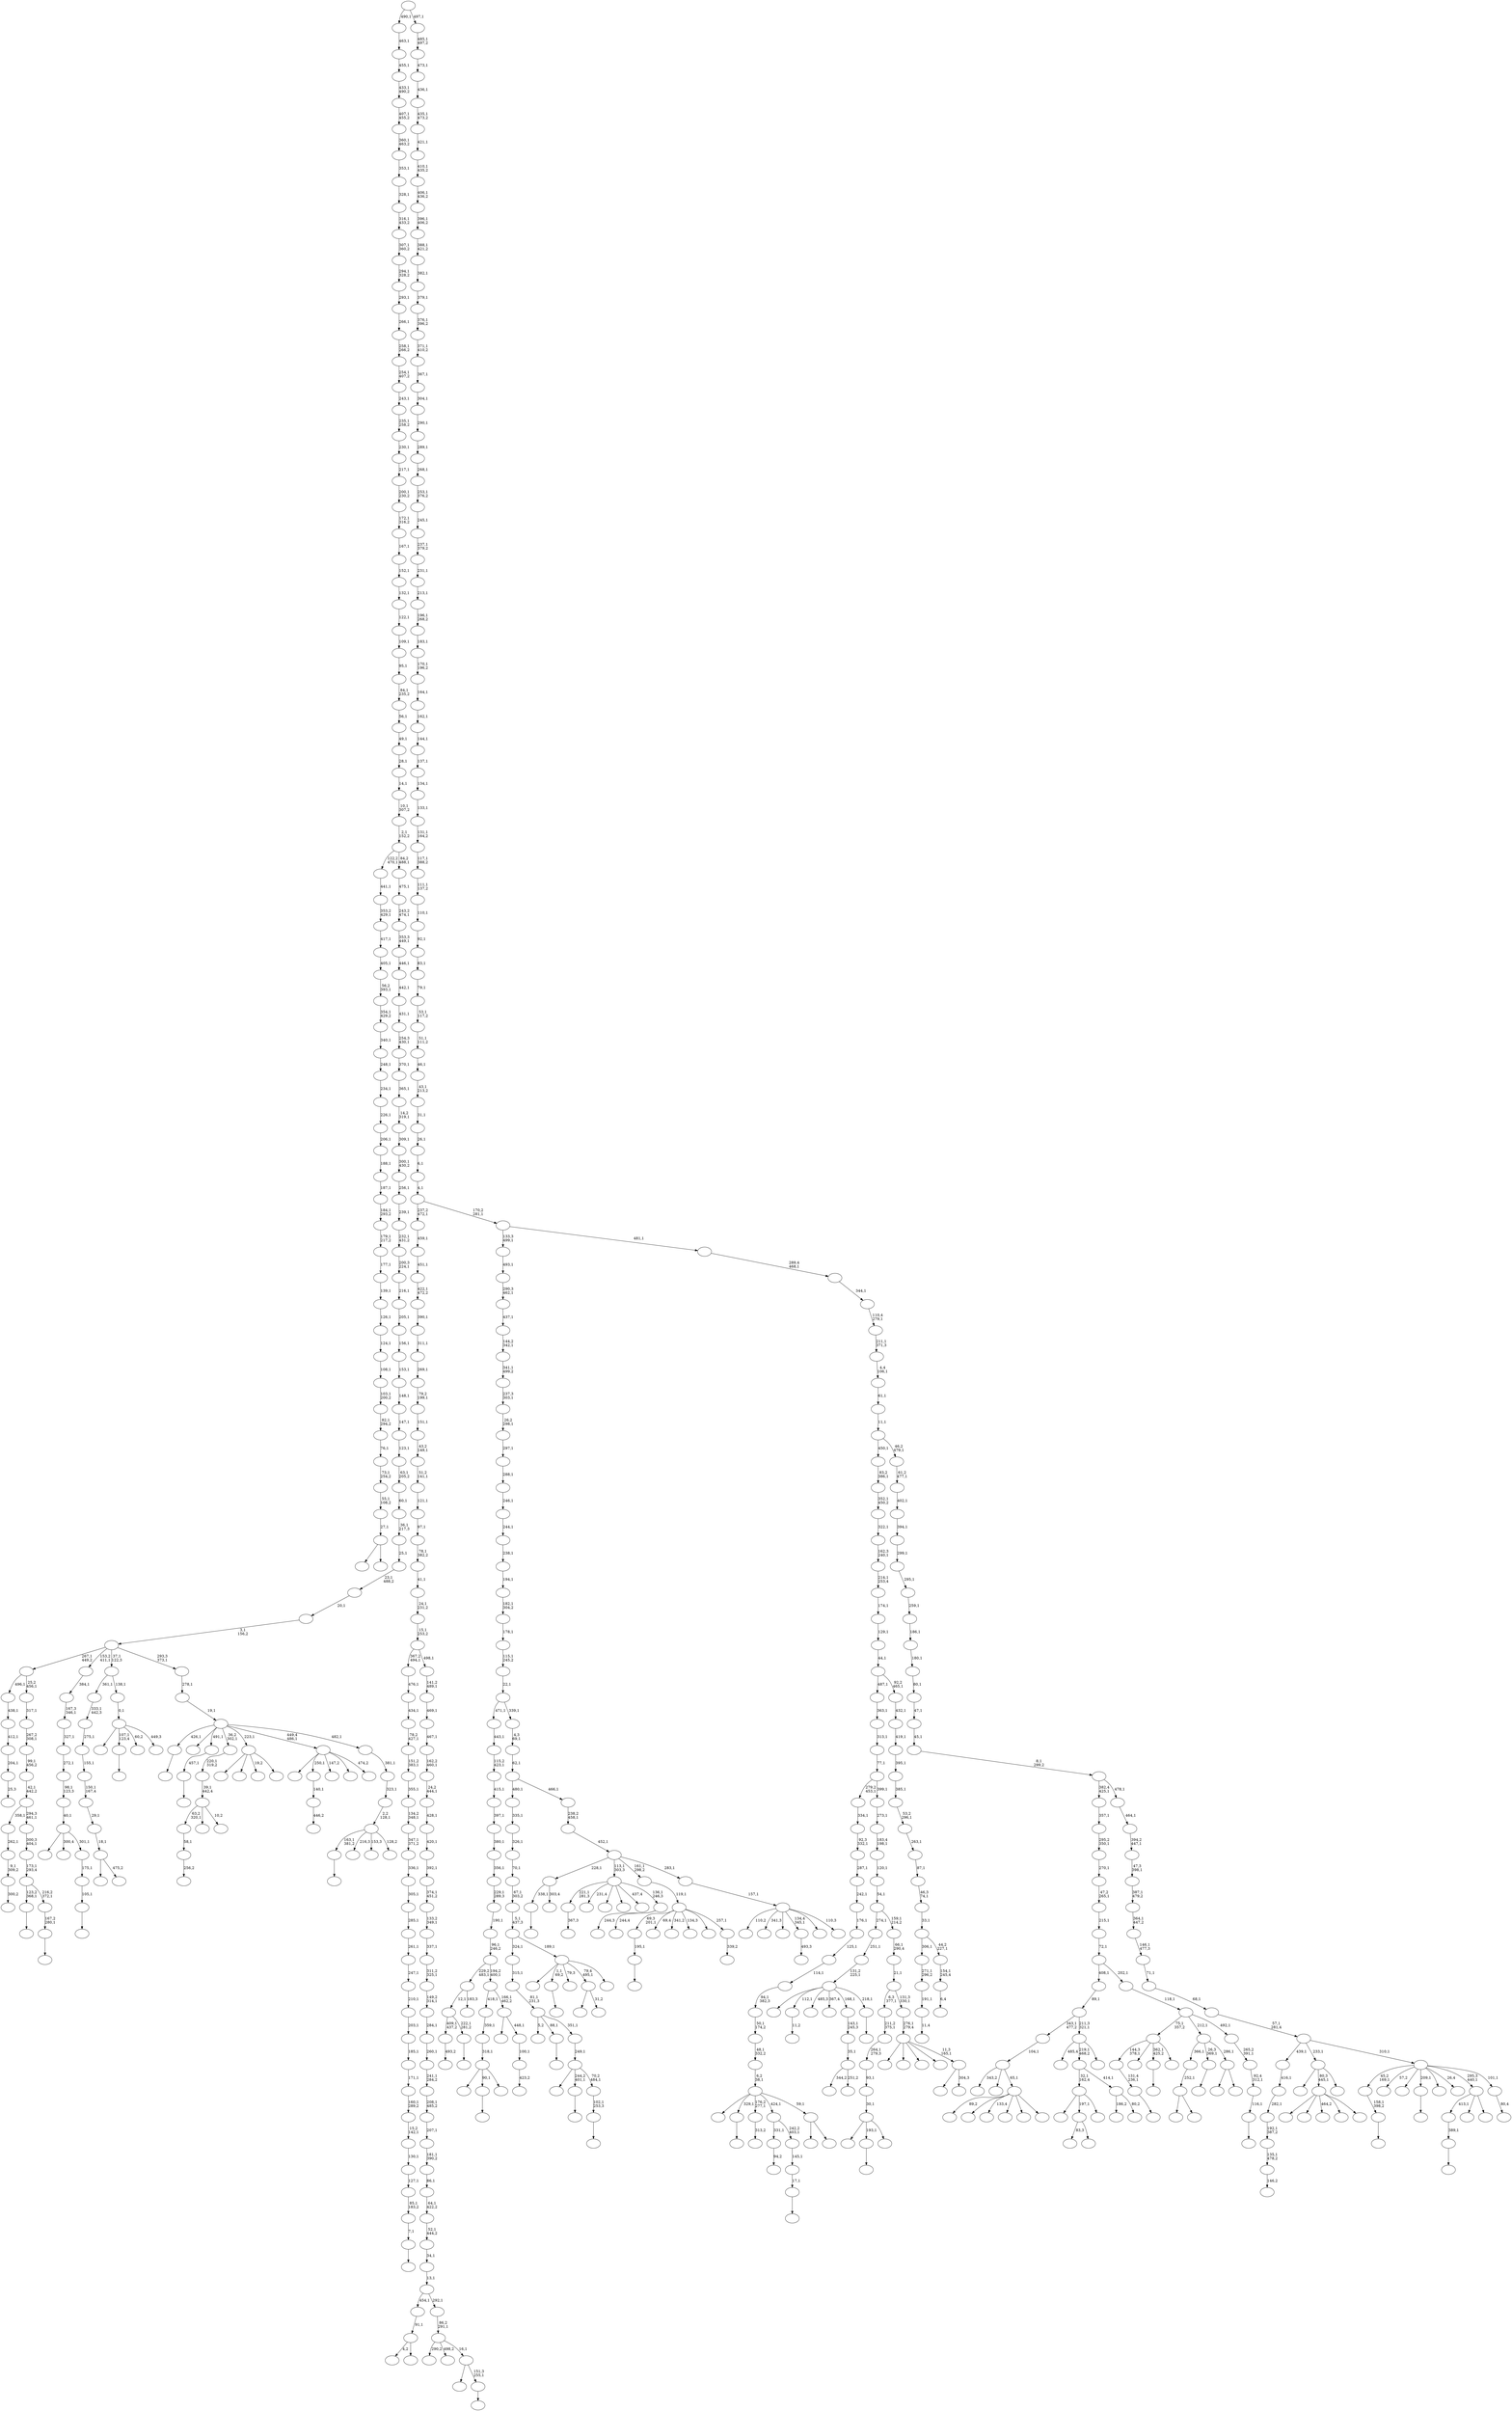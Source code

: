 digraph T {
	650 [label=""]
	649 [label=""]
	648 [label=""]
	647 [label=""]
	646 [label=""]
	645 [label=""]
	644 [label=""]
	643 [label=""]
	642 [label=""]
	641 [label=""]
	640 [label=""]
	639 [label=""]
	638 [label=""]
	637 [label=""]
	636 [label=""]
	635 [label=""]
	634 [label=""]
	633 [label=""]
	632 [label=""]
	631 [label=""]
	630 [label=""]
	629 [label=""]
	628 [label=""]
	627 [label=""]
	626 [label=""]
	625 [label=""]
	624 [label=""]
	623 [label=""]
	622 [label=""]
	621 [label=""]
	620 [label=""]
	619 [label=""]
	618 [label=""]
	617 [label=""]
	616 [label=""]
	615 [label=""]
	614 [label=""]
	613 [label=""]
	612 [label=""]
	611 [label=""]
	610 [label=""]
	609 [label=""]
	608 [label=""]
	607 [label=""]
	606 [label=""]
	605 [label=""]
	604 [label=""]
	603 [label=""]
	602 [label=""]
	601 [label=""]
	600 [label=""]
	599 [label=""]
	598 [label=""]
	597 [label=""]
	596 [label=""]
	595 [label=""]
	594 [label=""]
	593 [label=""]
	592 [label=""]
	591 [label=""]
	590 [label=""]
	589 [label=""]
	588 [label=""]
	587 [label=""]
	586 [label=""]
	585 [label=""]
	584 [label=""]
	583 [label=""]
	582 [label=""]
	581 [label=""]
	580 [label=""]
	579 [label=""]
	578 [label=""]
	577 [label=""]
	576 [label=""]
	575 [label=""]
	574 [label=""]
	573 [label=""]
	572 [label=""]
	571 [label=""]
	570 [label=""]
	569 [label=""]
	568 [label=""]
	567 [label=""]
	566 [label=""]
	565 [label=""]
	564 [label=""]
	563 [label=""]
	562 [label=""]
	561 [label=""]
	560 [label=""]
	559 [label=""]
	558 [label=""]
	557 [label=""]
	556 [label=""]
	555 [label=""]
	554 [label=""]
	553 [label=""]
	552 [label=""]
	551 [label=""]
	550 [label=""]
	549 [label=""]
	548 [label=""]
	547 [label=""]
	546 [label=""]
	545 [label=""]
	544 [label=""]
	543 [label=""]
	542 [label=""]
	541 [label=""]
	540 [label=""]
	539 [label=""]
	538 [label=""]
	537 [label=""]
	536 [label=""]
	535 [label=""]
	534 [label=""]
	533 [label=""]
	532 [label=""]
	531 [label=""]
	530 [label=""]
	529 [label=""]
	528 [label=""]
	527 [label=""]
	526 [label=""]
	525 [label=""]
	524 [label=""]
	523 [label=""]
	522 [label=""]
	521 [label=""]
	520 [label=""]
	519 [label=""]
	518 [label=""]
	517 [label=""]
	516 [label=""]
	515 [label=""]
	514 [label=""]
	513 [label=""]
	512 [label=""]
	511 [label=""]
	510 [label=""]
	509 [label=""]
	508 [label=""]
	507 [label=""]
	506 [label=""]
	505 [label=""]
	504 [label=""]
	503 [label=""]
	502 [label=""]
	501 [label=""]
	500 [label=""]
	499 [label=""]
	498 [label=""]
	497 [label=""]
	496 [label=""]
	495 [label=""]
	494 [label=""]
	493 [label=""]
	492 [label=""]
	491 [label=""]
	490 [label=""]
	489 [label=""]
	488 [label=""]
	487 [label=""]
	486 [label=""]
	485 [label=""]
	484 [label=""]
	483 [label=""]
	482 [label=""]
	481 [label=""]
	480 [label=""]
	479 [label=""]
	478 [label=""]
	477 [label=""]
	476 [label=""]
	475 [label=""]
	474 [label=""]
	473 [label=""]
	472 [label=""]
	471 [label=""]
	470 [label=""]
	469 [label=""]
	468 [label=""]
	467 [label=""]
	466 [label=""]
	465 [label=""]
	464 [label=""]
	463 [label=""]
	462 [label=""]
	461 [label=""]
	460 [label=""]
	459 [label=""]
	458 [label=""]
	457 [label=""]
	456 [label=""]
	455 [label=""]
	454 [label=""]
	453 [label=""]
	452 [label=""]
	451 [label=""]
	450 [label=""]
	449 [label=""]
	448 [label=""]
	447 [label=""]
	446 [label=""]
	445 [label=""]
	444 [label=""]
	443 [label=""]
	442 [label=""]
	441 [label=""]
	440 [label=""]
	439 [label=""]
	438 [label=""]
	437 [label=""]
	436 [label=""]
	435 [label=""]
	434 [label=""]
	433 [label=""]
	432 [label=""]
	431 [label=""]
	430 [label=""]
	429 [label=""]
	428 [label=""]
	427 [label=""]
	426 [label=""]
	425 [label=""]
	424 [label=""]
	423 [label=""]
	422 [label=""]
	421 [label=""]
	420 [label=""]
	419 [label=""]
	418 [label=""]
	417 [label=""]
	416 [label=""]
	415 [label=""]
	414 [label=""]
	413 [label=""]
	412 [label=""]
	411 [label=""]
	410 [label=""]
	409 [label=""]
	408 [label=""]
	407 [label=""]
	406 [label=""]
	405 [label=""]
	404 [label=""]
	403 [label=""]
	402 [label=""]
	401 [label=""]
	400 [label=""]
	399 [label=""]
	398 [label=""]
	397 [label=""]
	396 [label=""]
	395 [label=""]
	394 [label=""]
	393 [label=""]
	392 [label=""]
	391 [label=""]
	390 [label=""]
	389 [label=""]
	388 [label=""]
	387 [label=""]
	386 [label=""]
	385 [label=""]
	384 [label=""]
	383 [label=""]
	382 [label=""]
	381 [label=""]
	380 [label=""]
	379 [label=""]
	378 [label=""]
	377 [label=""]
	376 [label=""]
	375 [label=""]
	374 [label=""]
	373 [label=""]
	372 [label=""]
	371 [label=""]
	370 [label=""]
	369 [label=""]
	368 [label=""]
	367 [label=""]
	366 [label=""]
	365 [label=""]
	364 [label=""]
	363 [label=""]
	362 [label=""]
	361 [label=""]
	360 [label=""]
	359 [label=""]
	358 [label=""]
	357 [label=""]
	356 [label=""]
	355 [label=""]
	354 [label=""]
	353 [label=""]
	352 [label=""]
	351 [label=""]
	350 [label=""]
	349 [label=""]
	348 [label=""]
	347 [label=""]
	346 [label=""]
	345 [label=""]
	344 [label=""]
	343 [label=""]
	342 [label=""]
	341 [label=""]
	340 [label=""]
	339 [label=""]
	338 [label=""]
	337 [label=""]
	336 [label=""]
	335 [label=""]
	334 [label=""]
	333 [label=""]
	332 [label=""]
	331 [label=""]
	330 [label=""]
	329 [label=""]
	328 [label=""]
	327 [label=""]
	326 [label=""]
	325 [label=""]
	324 [label=""]
	323 [label=""]
	322 [label=""]
	321 [label=""]
	320 [label=""]
	319 [label=""]
	318 [label=""]
	317 [label=""]
	316 [label=""]
	315 [label=""]
	314 [label=""]
	313 [label=""]
	312 [label=""]
	311 [label=""]
	310 [label=""]
	309 [label=""]
	308 [label=""]
	307 [label=""]
	306 [label=""]
	305 [label=""]
	304 [label=""]
	303 [label=""]
	302 [label=""]
	301 [label=""]
	300 [label=""]
	299 [label=""]
	298 [label=""]
	297 [label=""]
	296 [label=""]
	295 [label=""]
	294 [label=""]
	293 [label=""]
	292 [label=""]
	291 [label=""]
	290 [label=""]
	289 [label=""]
	288 [label=""]
	287 [label=""]
	286 [label=""]
	285 [label=""]
	284 [label=""]
	283 [label=""]
	282 [label=""]
	281 [label=""]
	280 [label=""]
	279 [label=""]
	278 [label=""]
	277 [label=""]
	276 [label=""]
	275 [label=""]
	274 [label=""]
	273 [label=""]
	272 [label=""]
	271 [label=""]
	270 [label=""]
	269 [label=""]
	268 [label=""]
	267 [label=""]
	266 [label=""]
	265 [label=""]
	264 [label=""]
	263 [label=""]
	262 [label=""]
	261 [label=""]
	260 [label=""]
	259 [label=""]
	258 [label=""]
	257 [label=""]
	256 [label=""]
	255 [label=""]
	254 [label=""]
	253 [label=""]
	252 [label=""]
	251 [label=""]
	250 [label=""]
	249 [label=""]
	248 [label=""]
	247 [label=""]
	246 [label=""]
	245 [label=""]
	244 [label=""]
	243 [label=""]
	242 [label=""]
	241 [label=""]
	240 [label=""]
	239 [label=""]
	238 [label=""]
	237 [label=""]
	236 [label=""]
	235 [label=""]
	234 [label=""]
	233 [label=""]
	232 [label=""]
	231 [label=""]
	230 [label=""]
	229 [label=""]
	228 [label=""]
	227 [label=""]
	226 [label=""]
	225 [label=""]
	224 [label=""]
	223 [label=""]
	222 [label=""]
	221 [label=""]
	220 [label=""]
	219 [label=""]
	218 [label=""]
	217 [label=""]
	216 [label=""]
	215 [label=""]
	214 [label=""]
	213 [label=""]
	212 [label=""]
	211 [label=""]
	210 [label=""]
	209 [label=""]
	208 [label=""]
	207 [label=""]
	206 [label=""]
	205 [label=""]
	204 [label=""]
	203 [label=""]
	202 [label=""]
	201 [label=""]
	200 [label=""]
	199 [label=""]
	198 [label=""]
	197 [label=""]
	196 [label=""]
	195 [label=""]
	194 [label=""]
	193 [label=""]
	192 [label=""]
	191 [label=""]
	190 [label=""]
	189 [label=""]
	188 [label=""]
	187 [label=""]
	186 [label=""]
	185 [label=""]
	184 [label=""]
	183 [label=""]
	182 [label=""]
	181 [label=""]
	180 [label=""]
	179 [label=""]
	178 [label=""]
	177 [label=""]
	176 [label=""]
	175 [label=""]
	174 [label=""]
	173 [label=""]
	172 [label=""]
	171 [label=""]
	170 [label=""]
	169 [label=""]
	168 [label=""]
	167 [label=""]
	166 [label=""]
	165 [label=""]
	164 [label=""]
	163 [label=""]
	162 [label=""]
	161 [label=""]
	160 [label=""]
	159 [label=""]
	158 [label=""]
	157 [label=""]
	156 [label=""]
	155 [label=""]
	154 [label=""]
	153 [label=""]
	152 [label=""]
	151 [label=""]
	150 [label=""]
	149 [label=""]
	148 [label=""]
	147 [label=""]
	146 [label=""]
	145 [label=""]
	144 [label=""]
	143 [label=""]
	142 [label=""]
	141 [label=""]
	140 [label=""]
	139 [label=""]
	138 [label=""]
	137 [label=""]
	136 [label=""]
	135 [label=""]
	134 [label=""]
	133 [label=""]
	132 [label=""]
	131 [label=""]
	130 [label=""]
	129 [label=""]
	128 [label=""]
	127 [label=""]
	126 [label=""]
	125 [label=""]
	124 [label=""]
	123 [label=""]
	122 [label=""]
	121 [label=""]
	120 [label=""]
	119 [label=""]
	118 [label=""]
	117 [label=""]
	116 [label=""]
	115 [label=""]
	114 [label=""]
	113 [label=""]
	112 [label=""]
	111 [label=""]
	110 [label=""]
	109 [label=""]
	108 [label=""]
	107 [label=""]
	106 [label=""]
	105 [label=""]
	104 [label=""]
	103 [label=""]
	102 [label=""]
	101 [label=""]
	100 [label=""]
	99 [label=""]
	98 [label=""]
	97 [label=""]
	96 [label=""]
	95 [label=""]
	94 [label=""]
	93 [label=""]
	92 [label=""]
	91 [label=""]
	90 [label=""]
	89 [label=""]
	88 [label=""]
	87 [label=""]
	86 [label=""]
	85 [label=""]
	84 [label=""]
	83 [label=""]
	82 [label=""]
	81 [label=""]
	80 [label=""]
	79 [label=""]
	78 [label=""]
	77 [label=""]
	76 [label=""]
	75 [label=""]
	74 [label=""]
	73 [label=""]
	72 [label=""]
	71 [label=""]
	70 [label=""]
	69 [label=""]
	68 [label=""]
	67 [label=""]
	66 [label=""]
	65 [label=""]
	64 [label=""]
	63 [label=""]
	62 [label=""]
	61 [label=""]
	60 [label=""]
	59 [label=""]
	58 [label=""]
	57 [label=""]
	56 [label=""]
	55 [label=""]
	54 [label=""]
	53 [label=""]
	52 [label=""]
	51 [label=""]
	50 [label=""]
	49 [label=""]
	48 [label=""]
	47 [label=""]
	46 [label=""]
	45 [label=""]
	44 [label=""]
	43 [label=""]
	42 [label=""]
	41 [label=""]
	40 [label=""]
	39 [label=""]
	38 [label=""]
	37 [label=""]
	36 [label=""]
	35 [label=""]
	34 [label=""]
	33 [label=""]
	32 [label=""]
	31 [label=""]
	30 [label=""]
	29 [label=""]
	28 [label=""]
	27 [label=""]
	26 [label=""]
	25 [label=""]
	24 [label=""]
	23 [label=""]
	22 [label=""]
	21 [label=""]
	20 [label=""]
	19 [label=""]
	18 [label=""]
	17 [label=""]
	16 [label=""]
	15 [label=""]
	14 [label=""]
	13 [label=""]
	12 [label=""]
	11 [label=""]
	10 [label=""]
	9 [label=""]
	8 [label=""]
	7 [label=""]
	6 [label=""]
	5 [label=""]
	4 [label=""]
	3 [label=""]
	2 [label=""]
	1 [label=""]
	0 [label=""]
	646 -> 647 [label="493,2"]
	644 -> 645 [label=""]
	643 -> 644 [label="389,1"]
	641 -> 642 [label=""]
	637 -> 638 [label="367,3"]
	630 -> 631 [label=""]
	629 -> 646 [label="409,1\n437,2"]
	629 -> 630 [label="222,1\n281,2"]
	626 -> 627 [label=""]
	619 -> 620 [label="11,4"]
	618 -> 619 [label="191,1"]
	617 -> 618 [label="271,1\n296,2"]
	614 -> 615 [label=""]
	608 -> 621 [label="4,2"]
	608 -> 609 [label=""]
	607 -> 608 [label="91,1"]
	599 -> 600 [label="94,2"]
	595 -> 596 [label="256,2"]
	594 -> 595 [label="58,1"]
	592 -> 593 [label="25,3"]
	591 -> 592 [label="204,1"]
	590 -> 591 [label="412,1"]
	589 -> 590 [label="438,1"]
	587 -> 588 [label=""]
	585 -> 605 [label=""]
	585 -> 587 [label="193,1"]
	585 -> 586 [label=""]
	584 -> 585 [label="30,1"]
	583 -> 584 [label="93,1"]
	582 -> 583 [label="264,1\n279,3"]
	581 -> 582 [label="211,2\n375,1"]
	575 -> 576 [label="300,2"]
	574 -> 575 [label="9,1\n309,2"]
	573 -> 574 [label="262,1"]
	571 -> 572 [label=""]
	568 -> 569 [label=""]
	567 -> 568 [label="7,1"]
	566 -> 567 [label="85,1\n183,2"]
	565 -> 566 [label="127,1"]
	564 -> 565 [label="130,1"]
	563 -> 564 [label="15,2\n142,1"]
	562 -> 563 [label="160,1\n289,2"]
	561 -> 562 [label="171,1"]
	560 -> 561 [label="185,1"]
	559 -> 560 [label="203,1"]
	558 -> 559 [label="210,1"]
	557 -> 558 [label="247,1"]
	556 -> 557 [label="261,1"]
	555 -> 556 [label="285,1"]
	554 -> 555 [label="305,1"]
	553 -> 554 [label="336,1"]
	552 -> 553 [label="347,1\n371,2"]
	551 -> 552 [label="134,2\n348,1"]
	550 -> 551 [label="355,1"]
	549 -> 550 [label="151,2\n383,1"]
	548 -> 549 [label="78,2\n427,1"]
	547 -> 548 [label="434,1"]
	546 -> 547 [label="476,1"]
	544 -> 632 [label=""]
	544 -> 545 [label="31,2"]
	541 -> 542 [label=""]
	539 -> 603 [label=""]
	539 -> 540 [label=""]
	538 -> 539 [label="252,1"]
	534 -> 535 [label=""]
	533 -> 534 [label="158,1\n398,2"]
	531 -> 606 [label=""]
	531 -> 532 [label=""]
	530 -> 531 [label="27,1"]
	529 -> 530 [label="55,1\n108,2"]
	528 -> 529 [label="73,1\n254,2"]
	527 -> 528 [label="76,1"]
	526 -> 527 [label="82,1\n294,2"]
	525 -> 526 [label="103,1\n200,2"]
	524 -> 525 [label="108,1"]
	523 -> 524 [label="124,1"]
	522 -> 523 [label="126,1"]
	521 -> 522 [label="139,1"]
	520 -> 521 [label="177,1"]
	519 -> 520 [label="179,1\n217,2"]
	518 -> 519 [label="184,1\n293,2"]
	517 -> 518 [label="187,1"]
	516 -> 517 [label="188,1"]
	515 -> 516 [label="206,1"]
	514 -> 515 [label="226,1"]
	513 -> 514 [label="234,1"]
	512 -> 513 [label="248,1"]
	511 -> 512 [label="340,1"]
	510 -> 511 [label="354,1\n429,2"]
	509 -> 510 [label="56,2\n393,1"]
	508 -> 509 [label="405,1"]
	507 -> 508 [label="417,1"]
	506 -> 507 [label="353,2\n429,1"]
	505 -> 506 [label="441,1"]
	503 -> 504 [label=""]
	500 -> 501 [label=""]
	499 -> 500 [label="167,2\n280,1"]
	498 -> 541 [label="123,2\n368,1"]
	498 -> 499 [label="216,2\n372,1"]
	497 -> 498 [label="173,1\n293,4"]
	496 -> 497 [label="300,3\n404,1"]
	495 -> 573 [label="358,1"]
	495 -> 496 [label="294,3\n461,1"]
	494 -> 495 [label="42,1\n442,2"]
	493 -> 494 [label="99,1\n456,2"]
	492 -> 493 [label="267,2\n308,1"]
	491 -> 492 [label="317,1"]
	490 -> 589 [label="496,1"]
	490 -> 491 [label="25,2\n456,1"]
	488 -> 489 [label=""]
	486 -> 626 [label="338,1"]
	486 -> 487 [label="303,4"]
	483 -> 484 [label=""]
	482 -> 483 [label="102,1\n253,3"]
	481 -> 536 [label=""]
	481 -> 488 [label="244,2\n401,1"]
	481 -> 482 [label="70,2\n484,1"]
	480 -> 481 [label="249,1"]
	479 -> 640 [label="5,2"]
	479 -> 571 [label="88,1"]
	479 -> 480 [label="351,1"]
	478 -> 479 [label="81,1\n231,3"]
	477 -> 478 [label="315,1"]
	475 -> 476 [label=""]
	471 -> 472 [label="11,2"]
	469 -> 470 [label="493,3"]
	460 -> 461 [label=""]
	459 -> 460 [label="195,1"]
	457 -> 458 [label=""]
	454 -> 455 [label=""]
	453 -> 454 [label="457,1"]
	450 -> 451 [label=""]
	449 -> 450 [label="131,4\n236,1"]
	447 -> 448 [label="146,2"]
	446 -> 447 [label="135,1\n478,2"]
	445 -> 446 [label="192,1\n387,2"]
	444 -> 445 [label="282,1"]
	443 -> 444 [label="416,1"]
	441 -> 442 [label=""]
	439 -> 594 [label="63,2\n320,1"]
	439 -> 485 [label=""]
	439 -> 440 [label="10,2"]
	438 -> 439 [label="39,1\n442,4"]
	437 -> 438 [label="220,1\n319,2"]
	435 -> 436 [label="313,2"]
	428 -> 623 [label="83,3"]
	428 -> 429 [label=""]
	426 -> 427 [label=""]
	422 -> 423 [label="446,2"]
	421 -> 422 [label="140,1"]
	419 -> 420 [label=""]
	418 -> 419 [label="17,1"]
	417 -> 418 [label="145,1"]
	416 -> 599 [label="331,1"]
	416 -> 417 [label="242,2\n403,1"]
	414 -> 415 [label=""]
	411 -> 636 [label=""]
	411 -> 634 [label=""]
	411 -> 633 [label="464,2"]
	411 -> 577 [label=""]
	411 -> 412 [label=""]
	409 -> 410 [label=""]
	407 -> 408 [label=""]
	406 -> 434 [label=""]
	406 -> 407 [label="151,3\n255,1"]
	405 -> 466 [label="290,2"]
	405 -> 413 [label="498,2"]
	405 -> 406 [label="16,1"]
	404 -> 405 [label="86,2\n291,1"]
	403 -> 607 [label="454,1"]
	403 -> 404 [label="292,1"]
	402 -> 403 [label="13,1"]
	401 -> 402 [label="34,1"]
	400 -> 401 [label="52,1\n444,2"]
	399 -> 400 [label="64,1\n422,2"]
	398 -> 399 [label="86,1"]
	397 -> 398 [label="181,1\n390,2"]
	396 -> 397 [label="207,1"]
	395 -> 396 [label="208,1\n485,2"]
	394 -> 395 [label="241,1\n284,2"]
	393 -> 394 [label="260,1"]
	392 -> 393 [label="284,1"]
	391 -> 392 [label="149,2\n314,1"]
	390 -> 391 [label="311,2\n325,1"]
	389 -> 390 [label="337,1"]
	388 -> 389 [label="133,2\n349,1"]
	387 -> 388 [label="374,1\n451,2"]
	386 -> 387 [label="392,1"]
	385 -> 386 [label="420,1"]
	384 -> 385 [label="428,1"]
	383 -> 384 [label="24,2\n444,1"]
	382 -> 383 [label="162,2\n460,1"]
	381 -> 382 [label="467,1"]
	380 -> 381 [label="469,1"]
	379 -> 380 [label="141,2\n489,1"]
	378 -> 546 [label="367,2\n494,1"]
	378 -> 379 [label="498,1"]
	377 -> 378 [label="15,1\n253,2"]
	376 -> 377 [label="24,1\n231,2"]
	375 -> 376 [label="41,1"]
	374 -> 375 [label="78,1\n382,2"]
	373 -> 374 [label="97,1"]
	372 -> 373 [label="121,1"]
	371 -> 372 [label="51,2\n141,1"]
	370 -> 371 [label="43,2\n149,1"]
	369 -> 370 [label="151,1"]
	368 -> 369 [label="79,2\n199,1"]
	367 -> 368 [label="269,1"]
	366 -> 367 [label="311,1"]
	365 -> 366 [label="390,1"]
	364 -> 365 [label="422,1\n472,2"]
	363 -> 364 [label="451,1"]
	362 -> 363 [label="459,1"]
	355 -> 432 [label=""]
	355 -> 356 [label="475,2"]
	354 -> 355 [label="18,1"]
	353 -> 354 [label="29,1"]
	352 -> 353 [label="150,1\n167,4"]
	351 -> 352 [label="155,1"]
	350 -> 351 [label="275,1"]
	349 -> 350 [label="333,1\n442,3"]
	346 -> 613 [label="89,2"]
	346 -> 610 [label=""]
	346 -> 467 [label="133,4"]
	346 -> 431 [label=""]
	346 -> 357 [label=""]
	346 -> 347 [label=""]
	345 -> 612 [label="343,2"]
	345 -> 359 [label=""]
	345 -> 346 [label="65,1"]
	344 -> 345 [label="104,1"]
	338 -> 449 [label="144,3\n378,1"]
	338 -> 430 [label=""]
	338 -> 409 [label="362,1\n425,2"]
	338 -> 339 [label=""]
	334 -> 629 [label="12,1"]
	334 -> 335 [label="183,3"]
	332 -> 616 [label=""]
	332 -> 580 [label=""]
	332 -> 360 [label="19,2"]
	332 -> 333 [label=""]
	330 -> 331 [label=""]
	329 -> 330 [label="105,1"]
	328 -> 329 [label="175,1"]
	327 -> 602 [label=""]
	327 -> 358 [label="300,4"]
	327 -> 328 [label="301,1"]
	326 -> 327 [label="40,1"]
	325 -> 326 [label="98,1\n123,3"]
	324 -> 325 [label="272,1"]
	323 -> 324 [label="327,1"]
	322 -> 323 [label="167,3\n346,1"]
	321 -> 322 [label="384,1"]
	317 -> 649 [label=""]
	317 -> 414 [label="90,1"]
	317 -> 318 [label=""]
	316 -> 317 [label="318,1"]
	315 -> 316 [label="359,1"]
	313 -> 625 [label=""]
	313 -> 314 [label=""]
	312 -> 538 [label="366,1"]
	312 -> 503 [label="26,3\n369,1"]
	312 -> 313 [label="286,1"]
	310 -> 320 [label=""]
	310 -> 311 [label=""]
	309 -> 597 [label=""]
	309 -> 441 [label="329,1"]
	309 -> 435 [label="176,2\n277,1"]
	309 -> 416 [label="424,1"]
	309 -> 310 [label="59,1"]
	308 -> 309 [label="6,2\n38,1"]
	307 -> 308 [label="48,1\n332,2"]
	306 -> 307 [label="50,1\n174,2"]
	305 -> 306 [label="94,1\n382,3"]
	304 -> 305 [label="114,1"]
	303 -> 304 [label="125,1"]
	302 -> 303 [label="176,1"]
	301 -> 302 [label="242,1"]
	300 -> 301 [label="287,1"]
	299 -> 300 [label="92,3\n332,1"]
	298 -> 299 [label="334,1"]
	296 -> 474 [label=""]
	296 -> 428 [label="197,1"]
	296 -> 297 [label=""]
	294 -> 643 [label="413,1"]
	294 -> 570 [label=""]
	294 -> 295 [label=""]
	290 -> 648 [label="344,2"]
	290 -> 291 [label="251,2"]
	289 -> 290 [label="35,1"]
	288 -> 289 [label="143,1\n245,3"]
	286 -> 639 [label="186,2"]
	286 -> 287 [label="80,2"]
	285 -> 296 [label="32,1\n162,4"]
	285 -> 286 [label="414,1"]
	283 -> 598 [label=""]
	283 -> 421 [label="250,1"]
	283 -> 343 [label="147,2"]
	283 -> 292 [label=""]
	283 -> 284 [label="474,2"]
	281 -> 650 [label="485,4"]
	281 -> 285 [label="219,1\n468,2"]
	281 -> 282 [label=""]
	280 -> 344 [label="343,1\n477,2"]
	280 -> 281 [label="211,3\n321,1"]
	279 -> 280 [label="89,1"]
	277 -> 278 [label=""]
	276 -> 277 [label="116,1"]
	275 -> 276 [label="92,4\n312,1"]
	274 -> 275 [label="265,2\n391,1"]
	273 -> 338 [label="75,1\n357,2"]
	273 -> 312 [label="212,1"]
	273 -> 274 [label="492,1"]
	272 -> 273 [label="118,1"]
	271 -> 279 [label="408,1"]
	271 -> 272 [label="202,1"]
	270 -> 271 [label="72,1"]
	269 -> 270 [label="215,1"]
	268 -> 269 [label="47,2\n265,1"]
	267 -> 268 [label="270,1"]
	266 -> 267 [label="295,2\n350,1"]
	265 -> 266 [label="357,1"]
	263 -> 628 [label=""]
	263 -> 475 [label="107,1\n123,4"]
	263 -> 463 [label="60,2"]
	263 -> 264 [label="449,3"]
	262 -> 263 [label="0,1"]
	261 -> 349 [label="361,1"]
	261 -> 262 [label="138,1"]
	259 -> 624 [label=""]
	259 -> 614 [label="1,1\n69,2"]
	259 -> 579 [label="79,3"]
	259 -> 544 [label="79,4\n495,1"]
	259 -> 260 [label=""]
	258 -> 477 [label="324,1"]
	258 -> 259 [label="189,1"]
	257 -> 258 [label="5,1\n437,3"]
	256 -> 257 [label="67,1\n303,2"]
	255 -> 256 [label="70,1"]
	254 -> 255 [label="326,1"]
	253 -> 254 [label="335,1"]
	250 -> 251 [label=""]
	249 -> 537 [label=""]
	249 -> 471 [label="112,1"]
	249 -> 341 [label="485,3"]
	249 -> 340 [label="367,4"]
	249 -> 288 [label="168,1"]
	249 -> 250 [label="218,1"]
	248 -> 249 [label="131,2\n225,1"]
	247 -> 248 [label="251,1"]
	245 -> 622 [label=""]
	245 -> 246 [label="304,3"]
	244 -> 604 [label=""]
	244 -> 473 [label=""]
	244 -> 433 [label=""]
	244 -> 252 [label=""]
	244 -> 245 [label="11,3\n165,1"]
	243 -> 244 [label="276,1\n279,4"]
	242 -> 581 [label="6,3\n377,1"]
	242 -> 243 [label="131,3\n330,1"]
	241 -> 242 [label="21,1"]
	240 -> 241 [label="66,1\n290,4"]
	239 -> 247 [label="274,1"]
	239 -> 240 [label="159,1\n214,2"]
	238 -> 239 [label="54,1"]
	237 -> 238 [label="120,1"]
	236 -> 237 [label="183,4\n198,1"]
	235 -> 236 [label="273,1"]
	234 -> 298 [label="279,2\n453,1"]
	234 -> 235 [label="399,1"]
	233 -> 234 [label="77,1"]
	232 -> 233 [label="313,1"]
	231 -> 232 [label="363,1"]
	229 -> 230 [label="6,4"]
	228 -> 229 [label="154,1\n245,4"]
	227 -> 617 [label="306,1"]
	227 -> 228 [label="44,2\n227,1"]
	226 -> 227 [label="33,1"]
	225 -> 226 [label="46,3\n74,1"]
	224 -> 225 [label="87,1"]
	223 -> 224 [label="263,1"]
	222 -> 223 [label="53,2\n296,1"]
	221 -> 222 [label="385,1"]
	220 -> 221 [label="395,1"]
	219 -> 220 [label="419,1"]
	218 -> 219 [label="432,1"]
	217 -> 231 [label="487,1"]
	217 -> 218 [label="92,2\n465,1"]
	216 -> 217 [label="44,1"]
	215 -> 216 [label="129,1"]
	214 -> 215 [label="174,1"]
	213 -> 214 [label="214,1\n253,4"]
	212 -> 213 [label="162,3\n240,1"]
	211 -> 212 [label="322,1"]
	210 -> 211 [label="352,1\n450,2"]
	209 -> 210 [label="83,2\n386,1"]
	207 -> 464 [label=""]
	207 -> 411 [label="80,3\n445,1"]
	207 -> 208 [label=""]
	205 -> 336 [label="244,3"]
	205 -> 206 [label="244,4"]
	204 -> 637 [label="221,1\n281,3"]
	204 -> 611 [label="231,4"]
	204 -> 543 [label=""]
	204 -> 456 [label=""]
	204 -> 342 [label="437,4"]
	204 -> 205 [label="136,1\n246,3"]
	201 -> 202 [label="423,2"]
	200 -> 201 [label="100,1"]
	199 -> 635 [label=""]
	199 -> 200 [label="448,1"]
	198 -> 315 [label="418,1"]
	198 -> 199 [label="166,1\n462,2"]
	197 -> 334 [label="229,2\n483,1"]
	197 -> 198 [label="194,2\n400,1"]
	196 -> 197 [label="96,1\n246,2"]
	195 -> 196 [label="190,1"]
	194 -> 195 [label="229,1\n289,3"]
	193 -> 194 [label="356,1"]
	192 -> 193 [label="380,1"]
	191 -> 192 [label="397,1"]
	190 -> 191 [label="415,1"]
	189 -> 190 [label="115,2\n423,1"]
	188 -> 189 [label="443,1"]
	186 -> 187 [label="339,2"]
	185 -> 459 [label="69,3\n201,1"]
	185 -> 424 [label="69,4"]
	185 -> 319 [label="341,2"]
	185 -> 293 [label="134,3"]
	185 -> 203 [label=""]
	185 -> 186 [label="257,1"]
	184 -> 185 [label="119,1"]
	182 -> 426 [label="163,1\n381,2"]
	182 -> 425 [label="216,3"]
	182 -> 348 [label="153,3"]
	182 -> 183 [label="128,2"]
	181 -> 182 [label="2,2\n128,1"]
	180 -> 181 [label="323,1"]
	179 -> 180 [label="381,1"]
	178 -> 641 [label="426,1"]
	178 -> 468 [label=""]
	178 -> 453 [label="491,1"]
	178 -> 437 [label="36,2\n302,1"]
	178 -> 332 [label="223,1"]
	178 -> 283 [label="449,4\n486,1"]
	178 -> 179 [label="482,1"]
	177 -> 178 [label="19,1"]
	176 -> 177 [label="278,1"]
	175 -> 490 [label="267,1\n449,2"]
	175 -> 321 [label="153,2\n411,1"]
	175 -> 261 [label="37,1\n122,3"]
	175 -> 176 [label="293,3\n373,1"]
	174 -> 175 [label="3,1\n156,2"]
	173 -> 174 [label="20,1"]
	172 -> 173 [label="23,1\n488,2"]
	171 -> 172 [label="25,1"]
	170 -> 171 [label="36,1\n217,3"]
	169 -> 170 [label="60,1"]
	168 -> 169 [label="63,1\n205,2"]
	167 -> 168 [label="123,1"]
	166 -> 167 [label="147,1"]
	165 -> 166 [label="148,1"]
	164 -> 165 [label="153,1"]
	163 -> 164 [label="156,1"]
	162 -> 163 [label="205,1"]
	161 -> 162 [label="216,1"]
	160 -> 161 [label="200,3\n224,1"]
	159 -> 160 [label="232,1\n431,2"]
	158 -> 159 [label="239,1"]
	157 -> 158 [label="256,1"]
	156 -> 157 [label="300,1\n430,2"]
	155 -> 156 [label="309,1"]
	154 -> 155 [label="14,2\n319,1"]
	153 -> 154 [label="365,1"]
	152 -> 153 [label="370,1"]
	151 -> 152 [label="254,3\n430,1"]
	150 -> 151 [label="431,1"]
	149 -> 150 [label="442,1"]
	148 -> 149 [label="446,1"]
	147 -> 148 [label="353,3\n449,1"]
	146 -> 147 [label="243,2\n474,1"]
	145 -> 146 [label="475,1"]
	144 -> 505 [label="122,2\n470,1"]
	144 -> 145 [label="84,2\n488,1"]
	143 -> 144 [label="2,1\n152,2"]
	142 -> 143 [label="10,1\n307,2"]
	141 -> 142 [label="14,1"]
	140 -> 141 [label="28,1"]
	139 -> 140 [label="49,1"]
	138 -> 139 [label="56,1"]
	137 -> 138 [label="84,1\n235,2"]
	136 -> 137 [label="95,1"]
	135 -> 136 [label="109,1"]
	134 -> 135 [label="122,1"]
	133 -> 134 [label="132,1"]
	132 -> 133 [label="152,1"]
	131 -> 132 [label="167,1"]
	130 -> 131 [label="172,1\n316,2"]
	129 -> 130 [label="200,1\n230,2"]
	128 -> 129 [label="217,1"]
	127 -> 128 [label="230,1"]
	126 -> 127 [label="235,1\n258,2"]
	125 -> 126 [label="243,1"]
	124 -> 125 [label="254,1\n407,2"]
	123 -> 124 [label="258,1\n266,2"]
	122 -> 123 [label="266,1"]
	121 -> 122 [label="293,1"]
	120 -> 121 [label="294,1\n328,2"]
	119 -> 120 [label="307,1\n360,2"]
	118 -> 119 [label="316,1\n433,2"]
	117 -> 118 [label="328,1"]
	116 -> 117 [label="353,1"]
	115 -> 116 [label="360,1\n463,2"]
	114 -> 115 [label="407,1\n455,2"]
	113 -> 114 [label="433,1\n490,2"]
	112 -> 113 [label="455,1"]
	111 -> 112 [label="463,1"]
	109 -> 601 [label="110,2"]
	109 -> 578 [label="341,3"]
	109 -> 502 [label=""]
	109 -> 469 [label="134,4\n345,1"]
	109 -> 361 [label=""]
	109 -> 110 [label="110,3"]
	108 -> 109 [label="157,1"]
	107 -> 486 [label="228,1"]
	107 -> 204 [label="113,1\n303,3"]
	107 -> 184 [label="161,1\n298,2"]
	107 -> 108 [label="283,1"]
	106 -> 107 [label="452,1"]
	105 -> 106 [label="238,2\n458,1"]
	104 -> 253 [label="480,1"]
	104 -> 105 [label="466,1"]
	103 -> 104 [label="62,1"]
	102 -> 103 [label="4,3\n69,1"]
	101 -> 188 [label="471,1"]
	101 -> 102 [label="339,1"]
	100 -> 101 [label="22,1"]
	99 -> 100 [label="115,1\n245,2"]
	98 -> 99 [label="178,1"]
	97 -> 98 [label="182,1\n304,2"]
	96 -> 97 [label="194,1"]
	95 -> 96 [label="238,1"]
	94 -> 95 [label="244,1"]
	93 -> 94 [label="246,1"]
	92 -> 93 [label="288,1"]
	91 -> 92 [label="297,1"]
	90 -> 91 [label="26,2\n298,1"]
	89 -> 90 [label="237,3\n303,1"]
	88 -> 89 [label="341,1\n499,2"]
	87 -> 88 [label="144,2\n342,1"]
	86 -> 87 [label="437,1"]
	85 -> 86 [label="290,3\n462,1"]
	84 -> 85 [label="493,1"]
	82 -> 83 [label="80,4"]
	81 -> 533 [label="45,2\n169,1"]
	81 -> 465 [label="57,2"]
	81 -> 462 [label=""]
	81 -> 457 [label="209,1"]
	81 -> 452 [label=""]
	81 -> 337 [label="26,4"]
	81 -> 294 [label="295,3\n440,1"]
	81 -> 82 [label="101,1"]
	80 -> 443 [label="439,1"]
	80 -> 207 [label="233,1"]
	80 -> 81 [label="310,1"]
	79 -> 80 [label="57,1\n281,4"]
	78 -> 79 [label="68,1"]
	77 -> 78 [label="71,1"]
	76 -> 77 [label="146,1\n477,3"]
	75 -> 76 [label="364,1\n447,2"]
	74 -> 75 [label="387,1\n479,2"]
	73 -> 74 [label="47,3\n398,1"]
	72 -> 73 [label="394,2\n447,1"]
	71 -> 72 [label="464,1"]
	70 -> 265 [label="382,4\n425,1"]
	70 -> 71 [label="478,1"]
	69 -> 70 [label="8,1\n299,2"]
	68 -> 69 [label="45,1"]
	67 -> 68 [label="47,1"]
	66 -> 67 [label="80,1"]
	65 -> 66 [label="180,1"]
	64 -> 65 [label="186,1"]
	63 -> 64 [label="259,1"]
	62 -> 63 [label="295,1"]
	61 -> 62 [label="299,1"]
	60 -> 61 [label="394,1"]
	59 -> 60 [label="402,1"]
	58 -> 59 [label="61,2\n477,1"]
	57 -> 209 [label="450,1"]
	57 -> 58 [label="46,2\n479,1"]
	56 -> 57 [label="11,1"]
	55 -> 56 [label="61,1"]
	54 -> 55 [label="4,4\n106,1"]
	53 -> 54 [label="211,1\n371,3"]
	52 -> 53 [label="110,4\n279,1"]
	51 -> 52 [label="344,1"]
	50 -> 51 [label="289,4\n468,1"]
	49 -> 84 [label="133,3\n499,1"]
	49 -> 50 [label="481,1"]
	48 -> 362 [label="237,2\n472,1"]
	48 -> 49 [label="170,2\n281,1"]
	47 -> 48 [label="4,1"]
	46 -> 47 [label="6,1"]
	45 -> 46 [label="26,1"]
	44 -> 45 [label="31,1"]
	43 -> 44 [label="43,1\n213,2"]
	42 -> 43 [label="46,1"]
	41 -> 42 [label="51,1\n111,2"]
	40 -> 41 [label="53,1\n117,2"]
	39 -> 40 [label="79,1"]
	38 -> 39 [label="83,1"]
	37 -> 38 [label="92,1"]
	36 -> 37 [label="110,1"]
	35 -> 36 [label="111,1\n137,2"]
	34 -> 35 [label="117,1\n388,2"]
	33 -> 34 [label="131,1\n164,2"]
	32 -> 33 [label="133,1"]
	31 -> 32 [label="134,1"]
	30 -> 31 [label="137,1"]
	29 -> 30 [label="144,1"]
	28 -> 29 [label="162,1"]
	27 -> 28 [label="164,1"]
	26 -> 27 [label="170,1\n196,2"]
	25 -> 26 [label="183,1"]
	24 -> 25 [label="196,1\n268,2"]
	23 -> 24 [label="213,1"]
	22 -> 23 [label="231,1"]
	21 -> 22 [label="237,1\n379,2"]
	20 -> 21 [label="245,1"]
	19 -> 20 [label="253,1\n376,2"]
	18 -> 19 [label="268,1"]
	17 -> 18 [label="289,1"]
	16 -> 17 [label="290,1"]
	15 -> 16 [label="304,1"]
	14 -> 15 [label="367,1"]
	13 -> 14 [label="371,1\n410,2"]
	12 -> 13 [label="376,1\n396,2"]
	11 -> 12 [label="379,1"]
	10 -> 11 [label="382,1"]
	9 -> 10 [label="388,1\n421,2"]
	8 -> 9 [label="396,1\n406,2"]
	7 -> 8 [label="406,1\n436,2"]
	6 -> 7 [label="410,1\n435,2"]
	5 -> 6 [label="421,1"]
	4 -> 5 [label="435,1\n473,2"]
	3 -> 4 [label="436,1"]
	2 -> 3 [label="473,1"]
	1 -> 2 [label="485,1\n497,2"]
	0 -> 111 [label="490,1"]
	0 -> 1 [label="497,1"]
}
